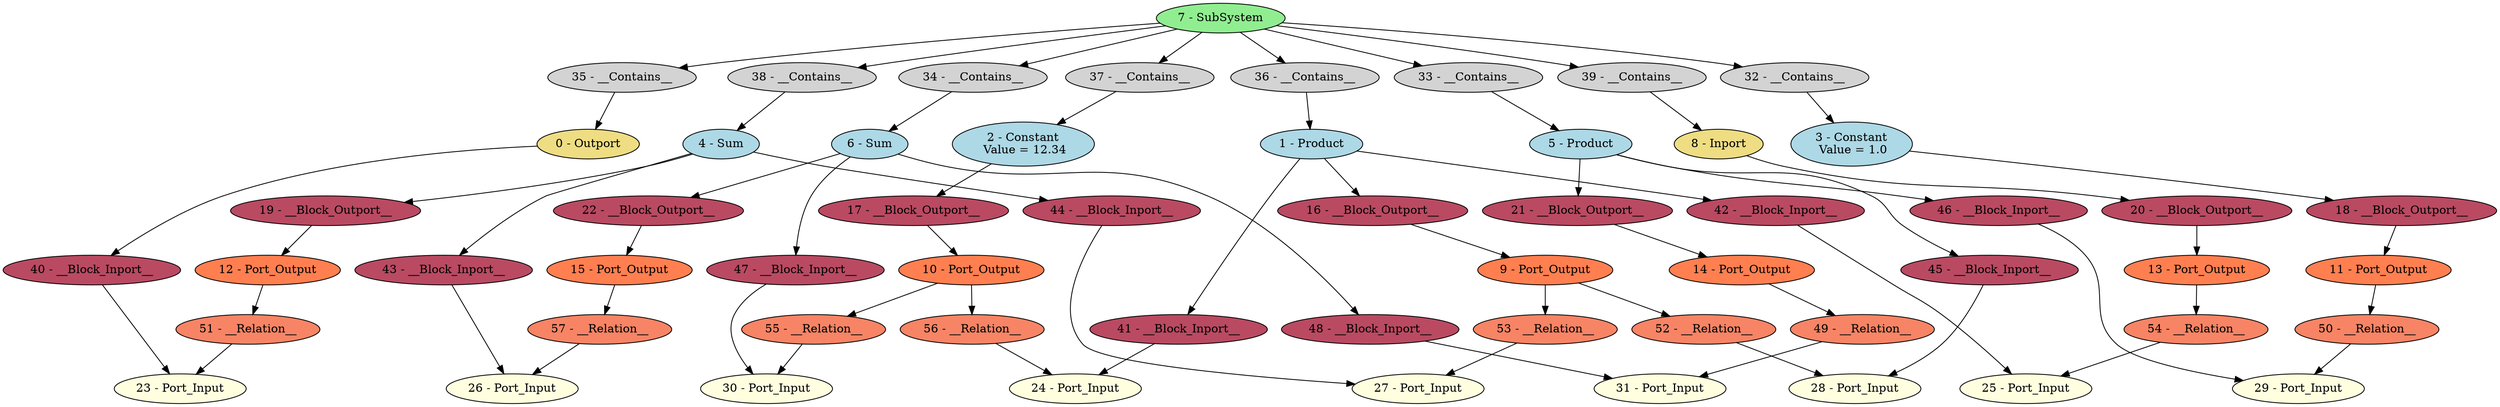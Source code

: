 digraph HFlatten1_opt {
"0 - Outport" [style=filled, fillcolor=lightgoldenrod];
"1 - Product" [style=filled, fillcolor=lightblue];
"2 - Constant\n Value = 12.34" [style=filled, fillcolor=lightblue];
"3 - Constant\n Value = 1.0" [style=filled, fillcolor=lightblue];
"4 - Sum" [style=filled, fillcolor=lightblue];
"5 - Product" [style=filled, fillcolor=lightblue];
"6 - Sum" [style=filled, fillcolor=lightblue];
"7 - SubSystem" [style=filled, fillcolor=lightgreen];
"8 - Inport" [style=filled, fillcolor=lightgoldenrod];
"9 - Port_Output" [style=filled, fillcolor=coral];
"10 - Port_Output" [style=filled, fillcolor=coral];
"11 - Port_Output" [style=filled, fillcolor=coral];
"12 - Port_Output" [style=filled, fillcolor=coral];
"13 - Port_Output" [style=filled, fillcolor=coral];
"14 - Port_Output" [style=filled, fillcolor=coral];
"15 - Port_Output" [style=filled, fillcolor=coral];
"16 - __Block_Outport__" [style=filled, fillcolor="#b94a62"];
"17 - __Block_Outport__" [style=filled, fillcolor="#b94a62"];
"18 - __Block_Outport__" [style=filled, fillcolor="#b94a62"];
"19 - __Block_Outport__" [style=filled, fillcolor="#b94a62"];
"20 - __Block_Outport__" [style=filled, fillcolor="#b94a62"];
"21 - __Block_Outport__" [style=filled, fillcolor="#b94a62"];
"22 - __Block_Outport__" [style=filled, fillcolor="#b94a62"];
"23 - Port_Input" [style=filled, fillcolor=lightyellow];
"24 - Port_Input" [style=filled, fillcolor=lightyellow];
"25 - Port_Input" [style=filled, fillcolor=lightyellow];
"26 - Port_Input" [style=filled, fillcolor=lightyellow];
"27 - Port_Input" [style=filled, fillcolor=lightyellow];
"28 - Port_Input" [style=filled, fillcolor=lightyellow];
"29 - Port_Input" [style=filled, fillcolor=lightyellow];
"30 - Port_Input" [style=filled, fillcolor=lightyellow];
"31 - Port_Input" [style=filled, fillcolor=lightyellow];
"32 - __Contains__" [style=filled, fillcolor=lightgray];
"33 - __Contains__" [style=filled, fillcolor=lightgray];
"34 - __Contains__" [style=filled, fillcolor=lightgray];
"35 - __Contains__" [style=filled, fillcolor=lightgray];
"36 - __Contains__" [style=filled, fillcolor=lightgray];
"37 - __Contains__" [style=filled, fillcolor=lightgray];
"38 - __Contains__" [style=filled, fillcolor=lightgray];
"39 - __Contains__" [style=filled, fillcolor=lightgray];
"40 - __Block_Inport__" [style=filled, fillcolor="#b94a62"];
"41 - __Block_Inport__" [style=filled, fillcolor="#b94a62"];
"42 - __Block_Inport__" [style=filled, fillcolor="#b94a62"];
"43 - __Block_Inport__" [style=filled, fillcolor="#b94a62"];
"44 - __Block_Inport__" [style=filled, fillcolor="#b94a62"];
"45 - __Block_Inport__" [style=filled, fillcolor="#b94a62"];
"46 - __Block_Inport__" [style=filled, fillcolor="#b94a62"];
"47 - __Block_Inport__" [style=filled, fillcolor="#b94a62"];
"48 - __Block_Inport__" [style=filled, fillcolor="#b94a62"];
"49 - __Relation__" [style=filled, fillcolor="#f78465"];
"50 - __Relation__" [style=filled, fillcolor="#f78465"];
"51 - __Relation__" [style=filled, fillcolor="#f78465"];
"52 - __Relation__" [style=filled, fillcolor="#f78465"];
"53 - __Relation__" [style=filled, fillcolor="#f78465"];
"54 - __Relation__" [style=filled, fillcolor="#f78465"];
"55 - __Relation__" [style=filled, fillcolor="#f78465"];
"56 - __Relation__" [style=filled, fillcolor="#f78465"];
"57 - __Relation__" [style=filled, fillcolor="#f78465"];
"1 - Product" -> "16 - __Block_Outport__";
"2 - Constant\n Value = 12.34" -> "17 - __Block_Outport__";
"3 - Constant\n Value = 1.0" -> "18 - __Block_Outport__";
"4 - Sum" -> "19 - __Block_Outport__";
"5 - Product" -> "21 - __Block_Outport__";
"6 - Sum" -> "22 - __Block_Outport__";
"7 - SubSystem" -> "32 - __Contains__";
"7 - SubSystem" -> "33 - __Contains__";
"7 - SubSystem" -> "34 - __Contains__";
"7 - SubSystem" -> "39 - __Contains__";
"7 - SubSystem" -> "38 - __Contains__";
"7 - SubSystem" -> "37 - __Contains__";
"7 - SubSystem" -> "36 - __Contains__";
"7 - SubSystem" -> "35 - __Contains__";
"8 - Inport" -> "20 - __Block_Outport__";
"9 - Port_Output" -> "53 - __Relation__";
"9 - Port_Output" -> "52 - __Relation__";
"10 - Port_Output" -> "56 - __Relation__";
"10 - Port_Output" -> "55 - __Relation__";
"11 - Port_Output" -> "50 - __Relation__";
"12 - Port_Output" -> "51 - __Relation__";
"13 - Port_Output" -> "54 - __Relation__";
"14 - Port_Output" -> "49 - __Relation__";
"15 - Port_Output" -> "57 - __Relation__";
"16 - __Block_Outport__" -> "9 - Port_Output";
"17 - __Block_Outport__" -> "10 - Port_Output";
"18 - __Block_Outport__" -> "11 - Port_Output";
"19 - __Block_Outport__" -> "12 - Port_Output";
"20 - __Block_Outport__" -> "13 - Port_Output";
"21 - __Block_Outport__" -> "14 - Port_Output";
"22 - __Block_Outport__" -> "15 - Port_Output";
"40 - __Block_Inport__" -> "23 - Port_Input";
"41 - __Block_Inport__" -> "24 - Port_Input";
"42 - __Block_Inport__" -> "25 - Port_Input";
"43 - __Block_Inport__" -> "26 - Port_Input";
"44 - __Block_Inport__" -> "27 - Port_Input";
"45 - __Block_Inport__" -> "28 - Port_Input";
"46 - __Block_Inport__" -> "29 - Port_Input";
"47 - __Block_Inport__" -> "30 - Port_Input";
"48 - __Block_Inport__" -> "31 - Port_Input";
"32 - __Contains__" -> "3 - Constant\n Value = 1.0";
"33 - __Contains__" -> "5 - Product";
"34 - __Contains__" -> "6 - Sum";
"35 - __Contains__" -> "0 - Outport";
"36 - __Contains__" -> "1 - Product";
"37 - __Contains__" -> "2 - Constant\n Value = 12.34";
"38 - __Contains__" -> "4 - Sum";
"39 - __Contains__" -> "8 - Inport";
"0 - Outport" -> "40 - __Block_Inport__";
"1 - Product" -> "41 - __Block_Inport__";
"1 - Product" -> "42 - __Block_Inport__";
"4 - Sum" -> "43 - __Block_Inport__";
"4 - Sum" -> "44 - __Block_Inport__";
"5 - Product" -> "45 - __Block_Inport__";
"5 - Product" -> "46 - __Block_Inport__";
"6 - Sum" -> "47 - __Block_Inport__";
"6 - Sum" -> "48 - __Block_Inport__";
"49 - __Relation__" -> "31 - Port_Input";
"50 - __Relation__" -> "29 - Port_Input";
"51 - __Relation__" -> "23 - Port_Input";
"52 - __Relation__" -> "28 - Port_Input";
"53 - __Relation__" -> "27 - Port_Input";
"54 - __Relation__" -> "25 - Port_Input";
"55 - __Relation__" -> "30 - Port_Input";
"56 - __Relation__" -> "24 - Port_Input";
"57 - __Relation__" -> "26 - Port_Input";
}
